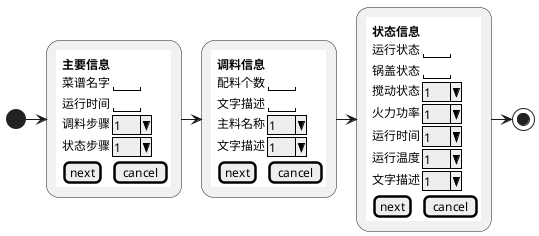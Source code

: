 
@startuml 菜谱制作引导页
(*) -right> "
{{
salt
{
<b>主要信息
菜谱名字 | "   "
运行时间 | "   "
调料步骤 | ^ 1 ^
状态步骤 | ^ 1 ^
[next] | [cancel]
}
}}
" as first

first -right> "
{{
salt
{
<b>调料信息
配料个数 | "   "
文字描述 | "   "
主料名称 | ^ 1 ^
文字描述 | ^ 1 ^
[next] | [cancel]
}
}}
" as second

second -right> "
{{
salt
{
<b>状态信息
运行状态 | "   "
锅盖状态 | "   "
搅动状态 | ^ 1 ^
火力功率 | ^ 1 ^
运行时间 | ^ 1 ^
运行温度 | ^ 1 ^
文字描述 | ^ 1 ^
[next] | [cancel]
}
}}
" as third

third -right>(*)

@enduml

@startuml bin文件融合引导页
(*) -right> "
{{
salt
{
<b>菜谱bin
文件地址
[选择所有文件]
[next] | [cancel]
}
}}
" as first

first -right> "
{{
salt
{
<b>图片8K
文件地址
[选择所有文件]
[next] | [cancel]
}
}}
" as second

second -right> "
{{
salt
{
<b>图片28K
文件地址
[选择所有文件]
[next] | [cancel]
}
}}
" as thrid

thrid -right> "
{{
salt
{
<b>图片60K
文件地址
[选择所有文件]
[next] | [cancel]
}
}}
" as fourth

fourth -right> "
{{
salt
{
<b>图片120K
文件地址
[选择所有文件]
[next] | [cancel]
}
}}
" as fiveth

fiveth -right> "
{{
salt
{
<b>字库bin
文件地址
[选择所有文件]
[next] | [cancel]
}
}}
" as sixth

sixth -right>(*)

@enduml

@startuml bin文件融合引导页1
(*) -down> "
{{
salt
{
<b>菜谱
文件地址
[选择所有文件]
[next] | [cancel]
}
}}
" as first

first -down> "
{{
salt
{
<b>图片
文件地址
[选择所有文件]
[next] | [cancel]
}
}}
" as second

second -down> "
{{
salt
{
<b>字库
文件地址
[选择所有文件]
[next] | [cancel]
}
}}
" as thrid

thrid -down> "
{{
salt
{
<b>语音
文件地址
[选择所有文件]
[next] | [cancel]
}
}}
" as fourth

fourth -down>(*)

@enduml